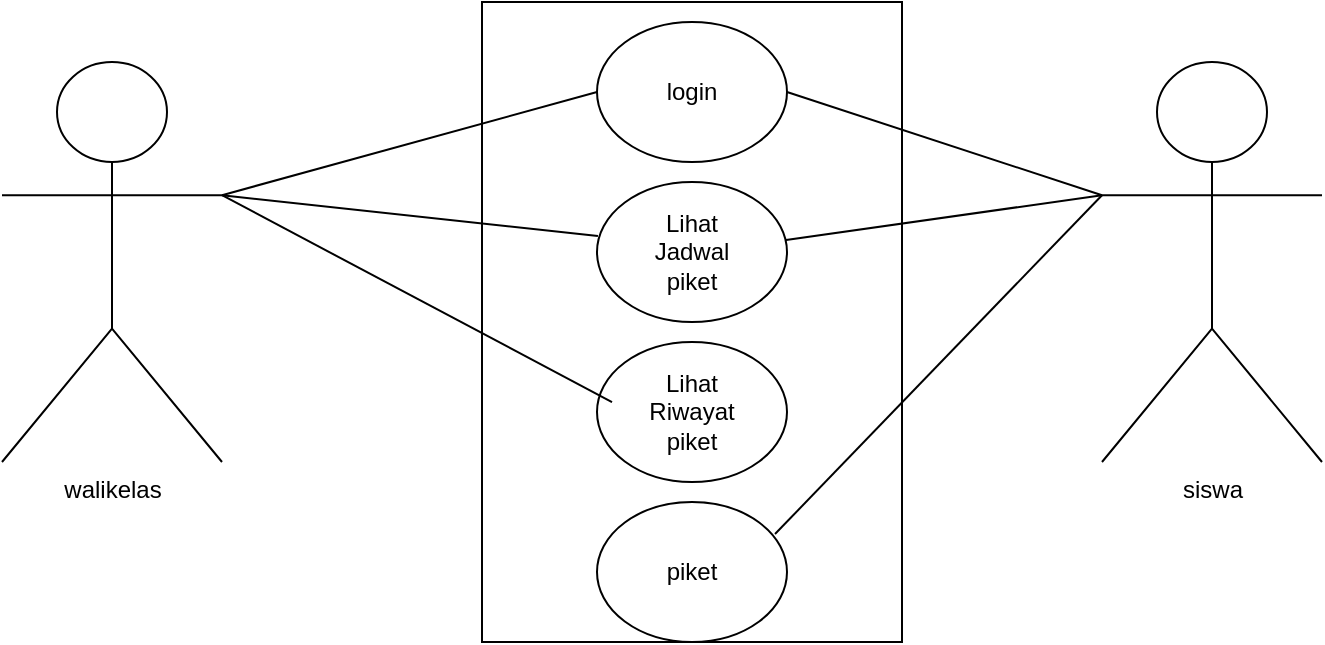 <mxfile version="24.7.10">
  <diagram name="Page-1" id="qAx_eTldICyNDFPyGSnK">
    <mxGraphModel dx="1042" dy="566" grid="1" gridSize="10" guides="1" tooltips="1" connect="1" arrows="1" fold="1" page="1" pageScale="1" pageWidth="850" pageHeight="1100" math="0" shadow="0">
      <root>
        <mxCell id="0" />
        <mxCell id="1" parent="0" />
        <mxCell id="PxeLG39YRaMGFSSouo8R-1" value="" style="rounded=0;whiteSpace=wrap;html=1;" vertex="1" parent="1">
          <mxGeometry x="350" y="40" width="210" height="320" as="geometry" />
        </mxCell>
        <mxCell id="PxeLG39YRaMGFSSouo8R-5" value="" style="ellipse;whiteSpace=wrap;html=1;" vertex="1" parent="1">
          <mxGeometry x="407.5" y="210" width="95" height="70" as="geometry" />
        </mxCell>
        <mxCell id="PxeLG39YRaMGFSSouo8R-10" value="Lihat Riwayat piket" style="text;html=1;align=center;verticalAlign=middle;whiteSpace=wrap;rounded=0;" vertex="1" parent="1">
          <mxGeometry x="425" y="230" width="60" height="30" as="geometry" />
        </mxCell>
        <mxCell id="PxeLG39YRaMGFSSouo8R-12" value="walikelas" style="shape=umlActor;verticalLabelPosition=bottom;verticalAlign=top;html=1;outlineConnect=0;" vertex="1" parent="1">
          <mxGeometry x="110" y="70" width="110" height="200" as="geometry" />
        </mxCell>
        <mxCell id="PxeLG39YRaMGFSSouo8R-13" value="siswa" style="shape=umlActor;verticalLabelPosition=bottom;verticalAlign=top;html=1;outlineConnect=0;" vertex="1" parent="1">
          <mxGeometry x="660" y="70" width="110" height="200" as="geometry" />
        </mxCell>
        <mxCell id="PxeLG39YRaMGFSSouo8R-14" value="" style="endArrow=none;html=1;rounded=0;entryX=0;entryY=0.5;entryDx=0;entryDy=0;exitX=1;exitY=0.333;exitDx=0;exitDy=0;exitPerimeter=0;" edge="1" parent="1" source="PxeLG39YRaMGFSSouo8R-12" target="PxeLG39YRaMGFSSouo8R-25">
          <mxGeometry width="50" height="50" relative="1" as="geometry">
            <mxPoint x="400" y="320" as="sourcePoint" />
            <mxPoint x="407.5" y="95" as="targetPoint" />
          </mxGeometry>
        </mxCell>
        <mxCell id="PxeLG39YRaMGFSSouo8R-15" value="" style="endArrow=none;html=1;rounded=0;exitX=1;exitY=0.333;exitDx=0;exitDy=0;exitPerimeter=0;entryX=0.005;entryY=0.386;entryDx=0;entryDy=0;entryPerimeter=0;" edge="1" parent="1" source="PxeLG39YRaMGFSSouo8R-12" target="PxeLG39YRaMGFSSouo8R-23">
          <mxGeometry width="50" height="50" relative="1" as="geometry">
            <mxPoint x="400" y="320" as="sourcePoint" />
            <mxPoint x="402.05" y="158.98" as="targetPoint" />
          </mxGeometry>
        </mxCell>
        <mxCell id="PxeLG39YRaMGFSSouo8R-16" value="" style="endArrow=none;html=1;rounded=0;exitX=1;exitY=0.333;exitDx=0;exitDy=0;exitPerimeter=0;entryX=0.079;entryY=0.429;entryDx=0;entryDy=0;entryPerimeter=0;" edge="1" parent="1" source="PxeLG39YRaMGFSSouo8R-12" target="PxeLG39YRaMGFSSouo8R-5">
          <mxGeometry width="50" height="50" relative="1" as="geometry">
            <mxPoint x="400" y="320" as="sourcePoint" />
            <mxPoint x="450" y="270" as="targetPoint" />
          </mxGeometry>
        </mxCell>
        <mxCell id="PxeLG39YRaMGFSSouo8R-17" value="" style="endArrow=none;html=1;rounded=0;exitX=1;exitY=0.5;exitDx=0;exitDy=0;entryX=0;entryY=0.333;entryDx=0;entryDy=0;entryPerimeter=0;" edge="1" parent="1" source="PxeLG39YRaMGFSSouo8R-25" target="PxeLG39YRaMGFSSouo8R-13">
          <mxGeometry width="50" height="50" relative="1" as="geometry">
            <mxPoint x="502.5" y="95" as="sourcePoint" />
            <mxPoint x="450" y="270" as="targetPoint" />
          </mxGeometry>
        </mxCell>
        <mxCell id="PxeLG39YRaMGFSSouo8R-19" value="" style="endArrow=none;html=1;rounded=0;entryX=0.921;entryY=0.429;entryDx=0;entryDy=0;exitX=0;exitY=0.333;exitDx=0;exitDy=0;exitPerimeter=0;entryPerimeter=0;" edge="1" parent="1" source="PxeLG39YRaMGFSSouo8R-13" target="PxeLG39YRaMGFSSouo8R-23">
          <mxGeometry width="50" height="50" relative="1" as="geometry">
            <mxPoint x="400" y="320" as="sourcePoint" />
            <mxPoint x="502.5" y="165" as="targetPoint" />
            <Array as="points" />
          </mxGeometry>
        </mxCell>
        <mxCell id="PxeLG39YRaMGFSSouo8R-20" value="" style="endArrow=none;html=1;rounded=0;entryX=0;entryY=0.333;entryDx=0;entryDy=0;entryPerimeter=0;exitX=0.937;exitY=0.229;exitDx=0;exitDy=0;exitPerimeter=0;" edge="1" parent="1" source="PxeLG39YRaMGFSSouo8R-21" target="PxeLG39YRaMGFSSouo8R-13">
          <mxGeometry width="50" height="50" relative="1" as="geometry">
            <mxPoint x="495" y="315" as="sourcePoint" />
            <mxPoint x="450" y="270" as="targetPoint" />
          </mxGeometry>
        </mxCell>
        <mxCell id="PxeLG39YRaMGFSSouo8R-21" value="" style="ellipse;whiteSpace=wrap;html=1;" vertex="1" parent="1">
          <mxGeometry x="407.5" y="290" width="95" height="70" as="geometry" />
        </mxCell>
        <mxCell id="PxeLG39YRaMGFSSouo8R-22" value="piket" style="text;html=1;align=center;verticalAlign=middle;whiteSpace=wrap;rounded=0;" vertex="1" parent="1">
          <mxGeometry x="425" y="310" width="60" height="30" as="geometry" />
        </mxCell>
        <mxCell id="PxeLG39YRaMGFSSouo8R-23" value="" style="ellipse;whiteSpace=wrap;html=1;" vertex="1" parent="1">
          <mxGeometry x="407.5" y="130" width="95" height="70" as="geometry" />
        </mxCell>
        <mxCell id="PxeLG39YRaMGFSSouo8R-24" value="Lihat Jadwal piket" style="text;html=1;align=center;verticalAlign=middle;whiteSpace=wrap;rounded=0;" vertex="1" parent="1">
          <mxGeometry x="425" y="150" width="60" height="30" as="geometry" />
        </mxCell>
        <mxCell id="PxeLG39YRaMGFSSouo8R-25" value="" style="ellipse;whiteSpace=wrap;html=1;" vertex="1" parent="1">
          <mxGeometry x="407.5" y="50" width="95" height="70" as="geometry" />
        </mxCell>
        <mxCell id="PxeLG39YRaMGFSSouo8R-26" value="login" style="text;html=1;align=center;verticalAlign=middle;whiteSpace=wrap;rounded=0;" vertex="1" parent="1">
          <mxGeometry x="425" y="70" width="60" height="30" as="geometry" />
        </mxCell>
      </root>
    </mxGraphModel>
  </diagram>
</mxfile>
